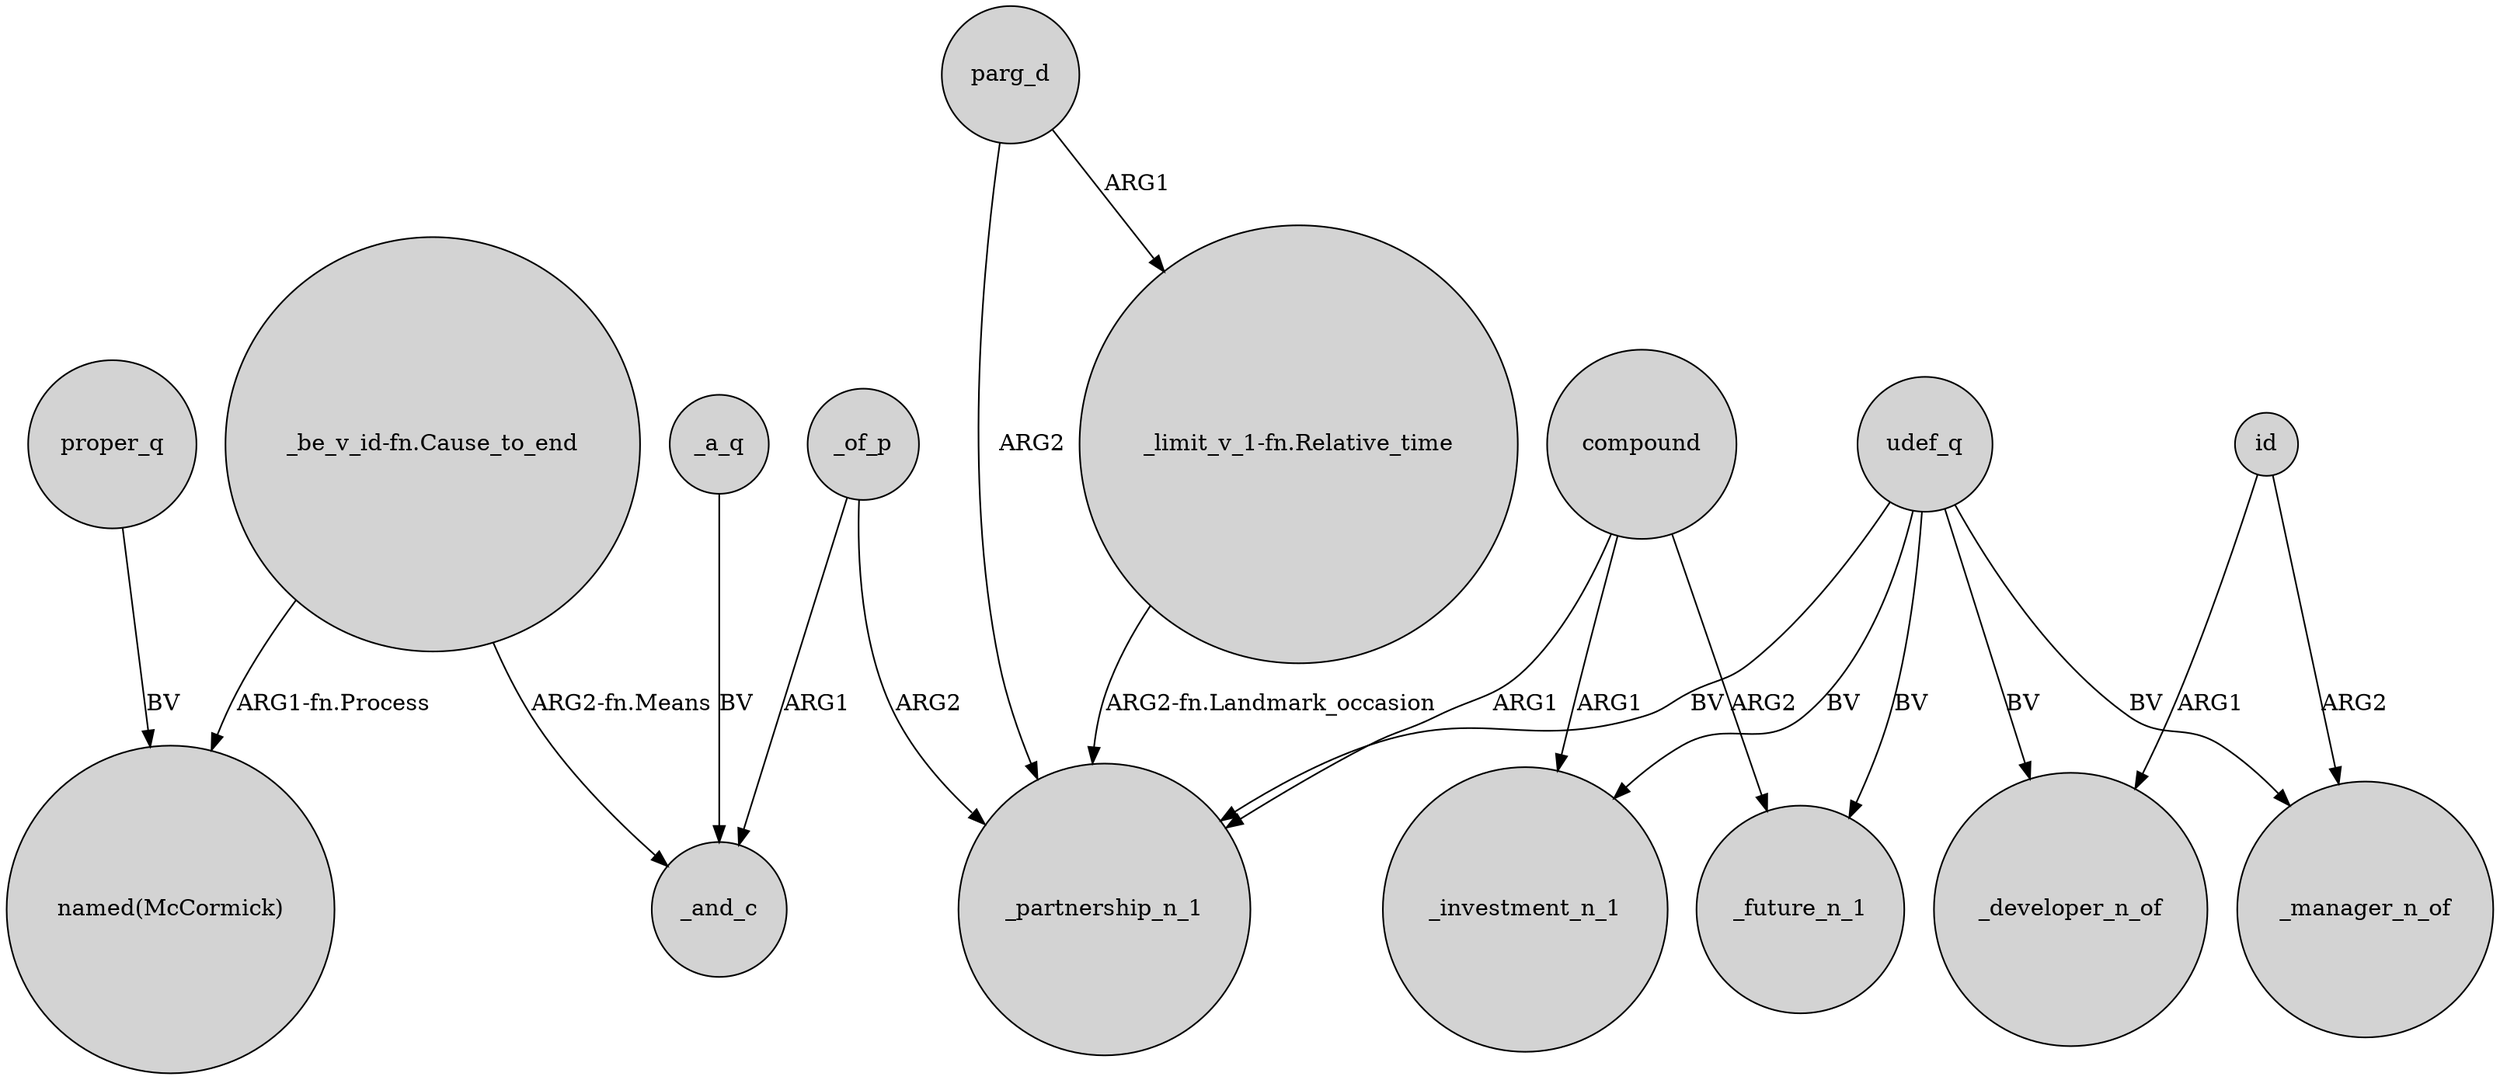 digraph {
	node [shape=circle style=filled]
	"_be_v_id-fn.Cause_to_end" -> "named(McCormick)" [label="ARG1-fn.Process"]
	parg_d -> _partnership_n_1 [label=ARG2]
	compound -> _investment_n_1 [label=ARG1]
	_a_q -> _and_c [label=BV]
	udef_q -> _manager_n_of [label=BV]
	compound -> _future_n_1 [label=ARG2]
	udef_q -> _partnership_n_1 [label=BV]
	_of_p -> _partnership_n_1 [label=ARG2]
	udef_q -> _future_n_1 [label=BV]
	proper_q -> "named(McCormick)" [label=BV]
	id -> _manager_n_of [label=ARG2]
	_of_p -> _and_c [label=ARG1]
	compound -> _partnership_n_1 [label=ARG1]
	parg_d -> "_limit_v_1-fn.Relative_time" [label=ARG1]
	id -> _developer_n_of [label=ARG1]
	udef_q -> _investment_n_1 [label=BV]
	udef_q -> _developer_n_of [label=BV]
	"_be_v_id-fn.Cause_to_end" -> _and_c [label="ARG2-fn.Means"]
	"_limit_v_1-fn.Relative_time" -> _partnership_n_1 [label="ARG2-fn.Landmark_occasion"]
}

